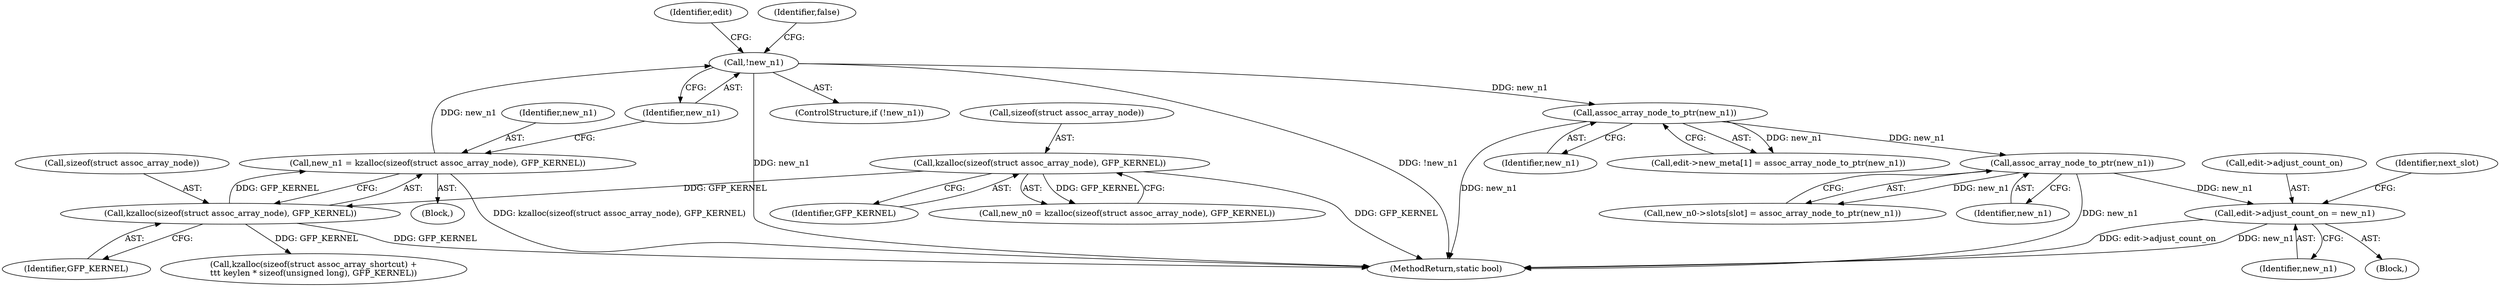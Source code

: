 digraph "0_linux_ea6789980fdaa610d7eb63602c746bf6ec70cd2b@pointer" {
"1000713" [label="(Call,edit->adjust_count_on = new_n1)"];
"1000585" [label="(Call,assoc_array_node_to_ptr(new_n1))"];
"1000299" [label="(Call,assoc_array_node_to_ptr(new_n1))"];
"1000289" [label="(Call,!new_n1)"];
"1000282" [label="(Call,new_n1 = kzalloc(sizeof(struct assoc_array_node), GFP_KERNEL))"];
"1000284" [label="(Call,kzalloc(sizeof(struct assoc_array_node), GFP_KERNEL))"];
"1000265" [label="(Call,kzalloc(sizeof(struct assoc_array_node), GFP_KERNEL))"];
"1000290" [label="(Identifier,new_n1)"];
"1000268" [label="(Identifier,GFP_KERNEL)"];
"1000283" [label="(Identifier,new_n1)"];
"1000300" [label="(Identifier,new_n1)"];
"1000586" [label="(Identifier,new_n1)"];
"1000285" [label="(Call,sizeof(struct assoc_array_node))"];
"1000579" [label="(Call,new_n0->slots[slot] = assoc_array_node_to_ptr(new_n1))"];
"1000287" [label="(Identifier,GFP_KERNEL)"];
"1000265" [label="(Call,kzalloc(sizeof(struct assoc_array_node), GFP_KERNEL))"];
"1000282" [label="(Call,new_n1 = kzalloc(sizeof(struct assoc_array_node), GFP_KERNEL))"];
"1000296" [label="(Identifier,edit)"];
"1000122" [label="(Block,)"];
"1000714" [label="(Call,edit->adjust_count_on)"];
"1000284" [label="(Call,kzalloc(sizeof(struct assoc_array_node), GFP_KERNEL))"];
"1000288" [label="(ControlStructure,if (!new_n1))"];
"1000299" [label="(Call,assoc_array_node_to_ptr(new_n1))"];
"1000293" [label="(Call,edit->new_meta[1] = assoc_array_node_to_ptr(new_n1))"];
"1000292" [label="(Identifier,false)"];
"1000289" [label="(Call,!new_n1)"];
"1000263" [label="(Call,new_n0 = kzalloc(sizeof(struct assoc_array_node), GFP_KERNEL))"];
"1000717" [label="(Identifier,new_n1)"];
"1000585" [label="(Call,assoc_array_node_to_ptr(new_n1))"];
"1000720" [label="(Identifier,next_slot)"];
"1001251" [label="(MethodReturn,static bool)"];
"1001059" [label="(Call,kzalloc(sizeof(struct assoc_array_shortcut) +\n\t\t\t keylen * sizeof(unsigned long), GFP_KERNEL))"];
"1000713" [label="(Call,edit->adjust_count_on = new_n1)"];
"1000701" [label="(Block,)"];
"1000266" [label="(Call,sizeof(struct assoc_array_node))"];
"1000713" -> "1000701"  [label="AST: "];
"1000713" -> "1000717"  [label="CFG: "];
"1000714" -> "1000713"  [label="AST: "];
"1000717" -> "1000713"  [label="AST: "];
"1000720" -> "1000713"  [label="CFG: "];
"1000713" -> "1001251"  [label="DDG: edit->adjust_count_on"];
"1000713" -> "1001251"  [label="DDG: new_n1"];
"1000585" -> "1000713"  [label="DDG: new_n1"];
"1000585" -> "1000579"  [label="AST: "];
"1000585" -> "1000586"  [label="CFG: "];
"1000586" -> "1000585"  [label="AST: "];
"1000579" -> "1000585"  [label="CFG: "];
"1000585" -> "1001251"  [label="DDG: new_n1"];
"1000585" -> "1000579"  [label="DDG: new_n1"];
"1000299" -> "1000585"  [label="DDG: new_n1"];
"1000299" -> "1000293"  [label="AST: "];
"1000299" -> "1000300"  [label="CFG: "];
"1000300" -> "1000299"  [label="AST: "];
"1000293" -> "1000299"  [label="CFG: "];
"1000299" -> "1001251"  [label="DDG: new_n1"];
"1000299" -> "1000293"  [label="DDG: new_n1"];
"1000289" -> "1000299"  [label="DDG: new_n1"];
"1000289" -> "1000288"  [label="AST: "];
"1000289" -> "1000290"  [label="CFG: "];
"1000290" -> "1000289"  [label="AST: "];
"1000292" -> "1000289"  [label="CFG: "];
"1000296" -> "1000289"  [label="CFG: "];
"1000289" -> "1001251"  [label="DDG: new_n1"];
"1000289" -> "1001251"  [label="DDG: !new_n1"];
"1000282" -> "1000289"  [label="DDG: new_n1"];
"1000282" -> "1000122"  [label="AST: "];
"1000282" -> "1000284"  [label="CFG: "];
"1000283" -> "1000282"  [label="AST: "];
"1000284" -> "1000282"  [label="AST: "];
"1000290" -> "1000282"  [label="CFG: "];
"1000282" -> "1001251"  [label="DDG: kzalloc(sizeof(struct assoc_array_node), GFP_KERNEL)"];
"1000284" -> "1000282"  [label="DDG: GFP_KERNEL"];
"1000284" -> "1000287"  [label="CFG: "];
"1000285" -> "1000284"  [label="AST: "];
"1000287" -> "1000284"  [label="AST: "];
"1000284" -> "1001251"  [label="DDG: GFP_KERNEL"];
"1000265" -> "1000284"  [label="DDG: GFP_KERNEL"];
"1000284" -> "1001059"  [label="DDG: GFP_KERNEL"];
"1000265" -> "1000263"  [label="AST: "];
"1000265" -> "1000268"  [label="CFG: "];
"1000266" -> "1000265"  [label="AST: "];
"1000268" -> "1000265"  [label="AST: "];
"1000263" -> "1000265"  [label="CFG: "];
"1000265" -> "1001251"  [label="DDG: GFP_KERNEL"];
"1000265" -> "1000263"  [label="DDG: GFP_KERNEL"];
}
